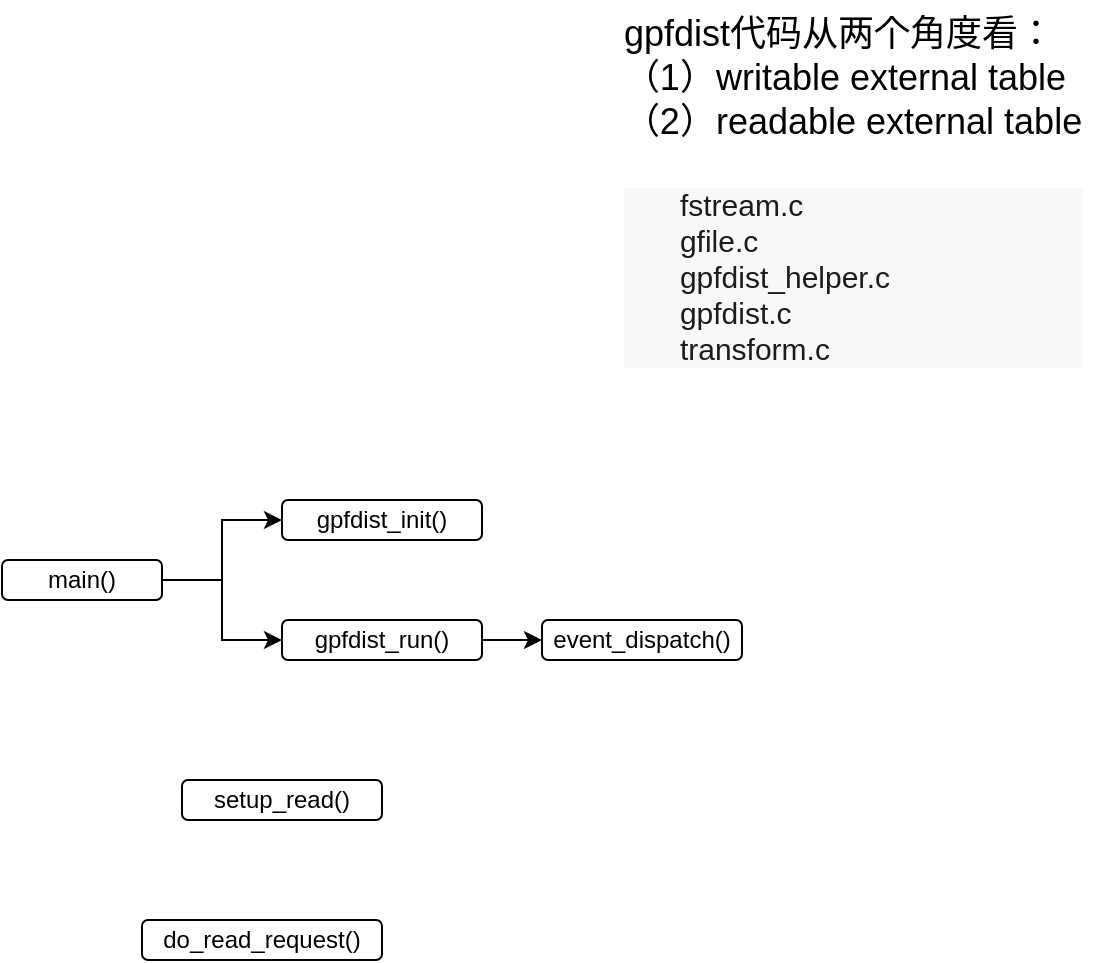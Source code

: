 <mxfile version="21.3.7" type="github">
  <diagram id="C5RBs43oDa-KdzZeNtuy" name="Page-1">
    <mxGraphModel dx="632" dy="308" grid="1" gridSize="10" guides="1" tooltips="1" connect="1" arrows="1" fold="1" page="1" pageScale="1" pageWidth="827" pageHeight="1169" math="0" shadow="0">
      <root>
        <mxCell id="WIyWlLk6GJQsqaUBKTNV-0" />
        <mxCell id="WIyWlLk6GJQsqaUBKTNV-1" parent="WIyWlLk6GJQsqaUBKTNV-0" />
        <mxCell id="bSexsCzhhbst3zW8raIn-0" value="&lt;div style=&quot;text-align: left;&quot;&gt;&lt;span style=&quot;font-size: 18px; background-color: initial;&quot;&gt;gpfdist代码从两个角度看：&lt;/span&gt;&lt;/div&gt;&lt;font style=&quot;font-size: 18px;&quot;&gt;&lt;div style=&quot;text-align: left;&quot;&gt;&lt;span style=&quot;background-color: initial;&quot;&gt;（1）writable external table&lt;/span&gt;&lt;/div&gt;&lt;div style=&quot;text-align: left;&quot;&gt;&lt;span style=&quot;background-color: initial;&quot;&gt;（2）readable external table&lt;/span&gt;&lt;/div&gt;&lt;div style=&quot;text-align: left;&quot;&gt;&lt;span style=&quot;background-color: initial;&quot;&gt;&lt;br&gt;&lt;/span&gt;&lt;/div&gt;&lt;div style=&quot;text-align: left;&quot;&gt;&lt;ul style=&quot;box-sizing: inherit; margin: 0px; padding: 0px; list-style-type: none; color: rgb(29, 28, 29); font-family: Slack-Lato, Slack-Fractions, appleLogo, sans-serif; font-size: 15px; font-variant-ligatures: common-ligatures; background-color: rgb(248, 248, 248);&quot; data-border=&quot;0&quot; data-indent=&quot;0&quot; class=&quot;p-rich_text_list p-rich_text_list__bullet&quot; data-stringify-type=&quot;unordered-list&quot;&gt;&lt;li style=&quot;box-sizing: inherit; margin-bottom: 0px; list-style-type: none; margin-left: 28px;&quot; data-stringify-border=&quot;0&quot; data-stringify-indent=&quot;0&quot;&gt;fstream.c&lt;/li&gt;&lt;li style=&quot;box-sizing: inherit; margin-bottom: 0px; list-style-type: none; margin-left: 28px;&quot; data-stringify-border=&quot;0&quot; data-stringify-indent=&quot;0&quot;&gt;gfile.c&lt;/li&gt;&lt;li style=&quot;box-sizing: inherit; margin-bottom: 0px; list-style-type: none; margin-left: 28px;&quot; data-stringify-border=&quot;0&quot; data-stringify-indent=&quot;0&quot;&gt;gpfdist_helper.c&lt;/li&gt;&lt;li style=&quot;box-sizing: inherit; margin-bottom: 0px; list-style-type: none; margin-left: 28px;&quot; data-stringify-border=&quot;0&quot; data-stringify-indent=&quot;0&quot;&gt;gpfdist.c&lt;/li&gt;&lt;li style=&quot;box-sizing: inherit; margin-bottom: 0px; list-style-type: none; margin-left: 28px;&quot; data-stringify-border=&quot;0&quot; data-stringify-indent=&quot;0&quot;&gt;transform.c&lt;/li&gt;&lt;/ul&gt;&lt;/div&gt;&lt;/font&gt;" style="text;html=1;align=center;verticalAlign=middle;resizable=0;points=[];autosize=1;strokeColor=none;fillColor=none;" vertex="1" parent="WIyWlLk6GJQsqaUBKTNV-1">
          <mxGeometry x="350" y="40" width="250" height="190" as="geometry" />
        </mxCell>
        <mxCell id="bSexsCzhhbst3zW8raIn-6" style="edgeStyle=orthogonalEdgeStyle;rounded=0;orthogonalLoop=1;jettySize=auto;html=1;exitX=1;exitY=0.5;exitDx=0;exitDy=0;entryX=0;entryY=0.5;entryDx=0;entryDy=0;" edge="1" parent="WIyWlLk6GJQsqaUBKTNV-1" source="bSexsCzhhbst3zW8raIn-1" target="bSexsCzhhbst3zW8raIn-2">
          <mxGeometry relative="1" as="geometry" />
        </mxCell>
        <mxCell id="bSexsCzhhbst3zW8raIn-8" style="edgeStyle=orthogonalEdgeStyle;rounded=0;orthogonalLoop=1;jettySize=auto;html=1;exitX=1;exitY=0.5;exitDx=0;exitDy=0;entryX=0;entryY=0.5;entryDx=0;entryDy=0;" edge="1" parent="WIyWlLk6GJQsqaUBKTNV-1" source="bSexsCzhhbst3zW8raIn-1" target="bSexsCzhhbst3zW8raIn-3">
          <mxGeometry relative="1" as="geometry" />
        </mxCell>
        <mxCell id="bSexsCzhhbst3zW8raIn-1" value="main()" style="rounded=1;whiteSpace=wrap;html=1;" vertex="1" parent="WIyWlLk6GJQsqaUBKTNV-1">
          <mxGeometry x="50" y="320" width="80" height="20" as="geometry" />
        </mxCell>
        <mxCell id="bSexsCzhhbst3zW8raIn-2" value="gpfdist_init()" style="rounded=1;whiteSpace=wrap;html=1;" vertex="1" parent="WIyWlLk6GJQsqaUBKTNV-1">
          <mxGeometry x="190" y="290" width="100" height="20" as="geometry" />
        </mxCell>
        <mxCell id="bSexsCzhhbst3zW8raIn-9" style="edgeStyle=orthogonalEdgeStyle;rounded=0;orthogonalLoop=1;jettySize=auto;html=1;exitX=1;exitY=0.5;exitDx=0;exitDy=0;entryX=0;entryY=0.5;entryDx=0;entryDy=0;" edge="1" parent="WIyWlLk6GJQsqaUBKTNV-1" source="bSexsCzhhbst3zW8raIn-3" target="bSexsCzhhbst3zW8raIn-5">
          <mxGeometry relative="1" as="geometry" />
        </mxCell>
        <mxCell id="bSexsCzhhbst3zW8raIn-3" value="gpfdist_run()" style="rounded=1;whiteSpace=wrap;html=1;" vertex="1" parent="WIyWlLk6GJQsqaUBKTNV-1">
          <mxGeometry x="190" y="350" width="100" height="20" as="geometry" />
        </mxCell>
        <mxCell id="bSexsCzhhbst3zW8raIn-5" value="event_dispatch()" style="rounded=1;whiteSpace=wrap;html=1;" vertex="1" parent="WIyWlLk6GJQsqaUBKTNV-1">
          <mxGeometry x="320" y="350" width="100" height="20" as="geometry" />
        </mxCell>
        <mxCell id="bSexsCzhhbst3zW8raIn-10" value="setup_read()" style="rounded=1;whiteSpace=wrap;html=1;" vertex="1" parent="WIyWlLk6GJQsqaUBKTNV-1">
          <mxGeometry x="140" y="430" width="100" height="20" as="geometry" />
        </mxCell>
        <mxCell id="bSexsCzhhbst3zW8raIn-11" value="do_read_request()" style="rounded=1;whiteSpace=wrap;html=1;" vertex="1" parent="WIyWlLk6GJQsqaUBKTNV-1">
          <mxGeometry x="120" y="500" width="120" height="20" as="geometry" />
        </mxCell>
      </root>
    </mxGraphModel>
  </diagram>
</mxfile>

